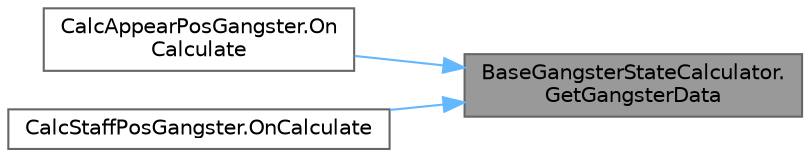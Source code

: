 digraph "BaseGangsterStateCalculator.GetGangsterData"
{
 // LATEX_PDF_SIZE
  bgcolor="transparent";
  edge [fontname=Helvetica,fontsize=10,labelfontname=Helvetica,labelfontsize=10];
  node [fontname=Helvetica,fontsize=10,shape=box,height=0.2,width=0.4];
  rankdir="RL";
  Node1 [id="Node000001",label="BaseGangsterStateCalculator.\lGetGangsterData",height=0.2,width=0.4,color="gray40", fillcolor="grey60", style="filled", fontcolor="black",tooltip="ヤンキー情報が存在するかのチェック"];
  Node1 -> Node2 [id="edge1_Node000001_Node000002",dir="back",color="steelblue1",style="solid",tooltip=" "];
  Node2 [id="Node000002",label="CalcAppearPosGangster.On\lCalculate",height=0.2,width=0.4,color="grey40", fillcolor="white", style="filled",URL="$class_calc_appear_pos_gangster.html#a703bda05f26f858dce14182129ce80bf",tooltip=" "];
  Node1 -> Node3 [id="edge2_Node000001_Node000003",dir="back",color="steelblue1",style="solid",tooltip=" "];
  Node3 [id="Node000003",label="CalcStaffPosGangster.OnCalculate",height=0.2,width=0.4,color="grey40", fillcolor="white", style="filled",URL="$class_calc_staff_pos_gangster.html#a6c847ff0e38707f153a6901137385804",tooltip=" "];
}

